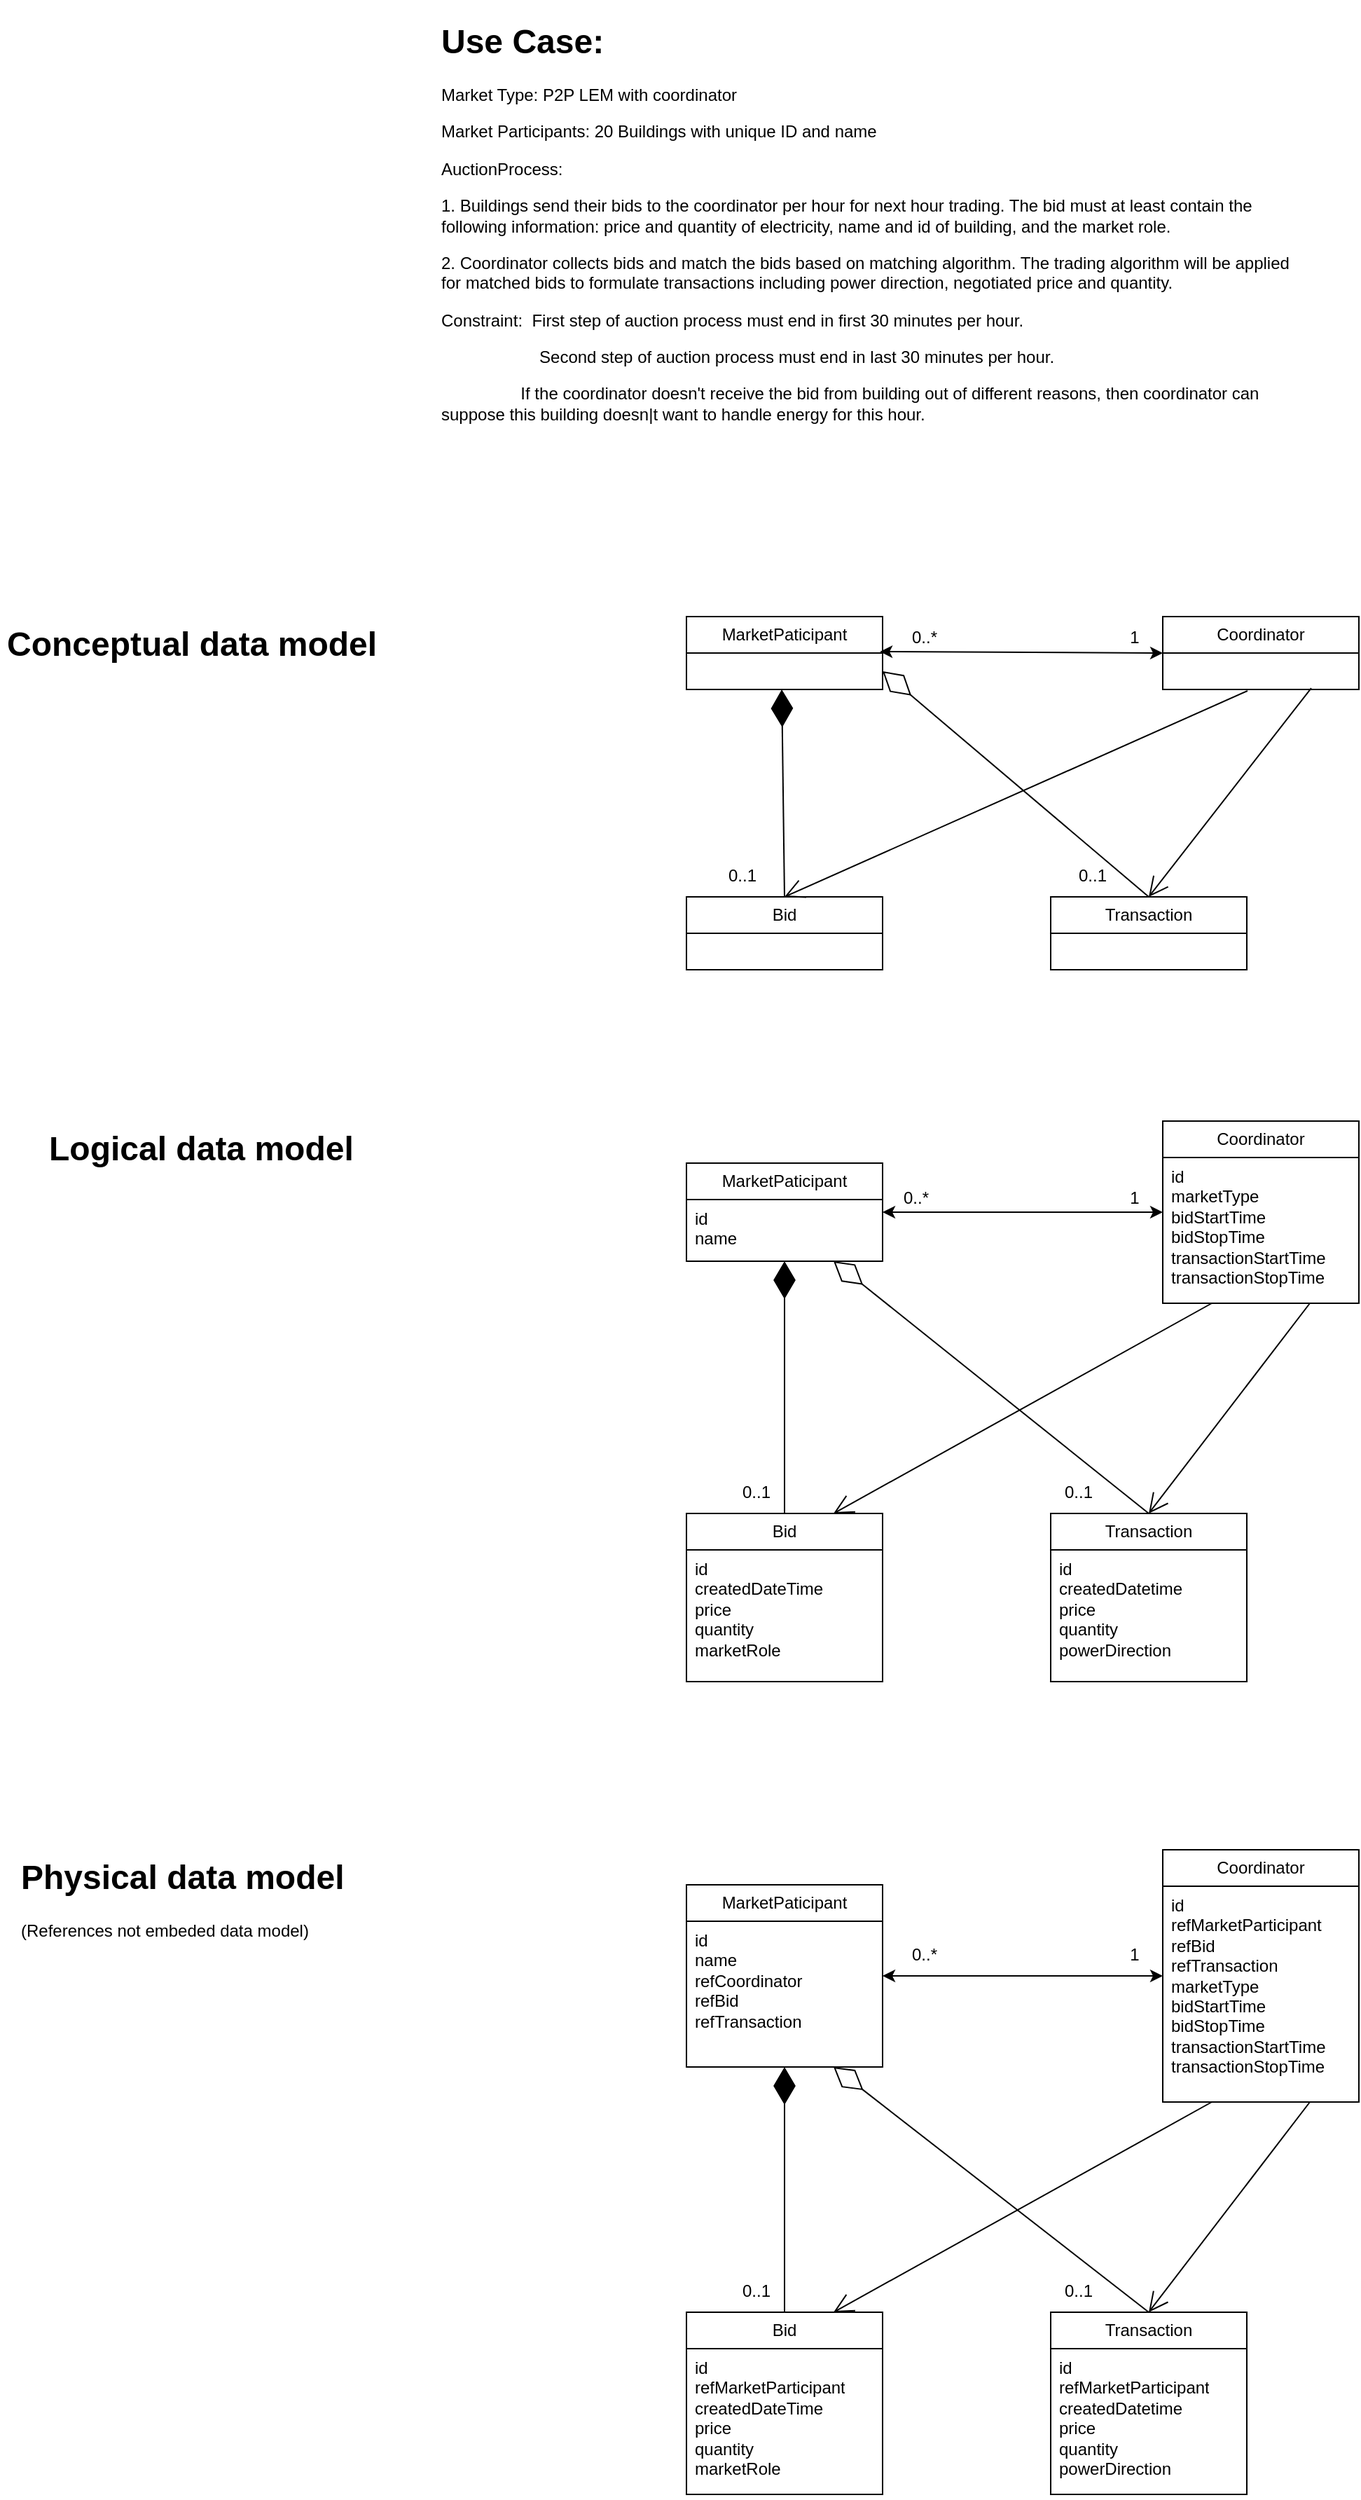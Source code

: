 <mxfile version="22.1.18" type="device">
  <diagram name="Seite-1" id="rK6TWpEyiHQMc9bacoaW">
    <mxGraphModel dx="2453" dy="1962" grid="1" gridSize="10" guides="1" tooltips="1" connect="1" arrows="1" fold="1" page="1" pageScale="1" pageWidth="827" pageHeight="1169" math="0" shadow="0">
      <root>
        <mxCell id="0" />
        <mxCell id="1" parent="0" />
        <mxCell id="q8lHJCpt_zSeylyc-MjG-5" value="&lt;h1&gt;Use Case:&lt;br&gt;&lt;/h1&gt;&lt;p&gt;Market Type: P2P LEM with coordinator&lt;/p&gt;&lt;p&gt;Market Participants: 20 Buildings with unique ID and name&lt;/p&gt;&lt;p&gt;AuctionProcess:&amp;nbsp;&lt;/p&gt;&lt;p&gt;1. Buildings send their bids to the coordinator per hour for next hour trading. The bid must at least contain the following information: price and quantity of electricity, name and id of building, and the market role.&lt;/p&gt;&lt;p&gt;2. Coordinator collects bids and match the bids based on matching algorithm. The trading algorithm will be applied for matched bids to formulate transactions including power direction, negotiated price and quantity.&lt;/p&gt;&lt;p&gt;Constraint:&amp;nbsp; First step of auction process must end in first 30 minutes per hour.&lt;/p&gt;&lt;p&gt;&lt;span style=&quot;white-space: pre;&quot;&gt;&#x9;&lt;/span&gt;&lt;span style=&quot;white-space: pre;&quot;&gt;&#x9;&lt;/span&gt;&amp;nbsp;&amp;nbsp;&amp;nbsp;&amp;nbsp; Second step of auction process must end in last 30 minutes per hour.&lt;br&gt;&lt;/p&gt;&lt;p&gt;&lt;span style=&quot;white-space: pre;&quot;&gt;&#x9;&lt;/span&gt;&lt;span style=&quot;white-space: pre;&quot;&gt;&#x9;&lt;/span&gt;&amp;nbsp;If the coordinator doesn&#39;t receive the bid from building out of different reasons, then coordinator can suppose this building doesn|t want to handle energy for this hour.&lt;br&gt;&lt;/p&gt;&lt;p&gt;&lt;br&gt;&lt;/p&gt;&lt;p&gt;&lt;br&gt;&lt;/p&gt;" style="text;html=1;strokeColor=none;fillColor=none;spacing=5;spacingTop=-20;whiteSpace=wrap;overflow=hidden;rounded=0;" vertex="1" parent="1">
          <mxGeometry x="40" y="-430" width="619.57" height="300" as="geometry" />
        </mxCell>
        <mxCell id="q8lHJCpt_zSeylyc-MjG-13" value="MarketPaticipant" style="swimlane;fontStyle=0;childLayout=stackLayout;horizontal=1;startSize=26;fillColor=none;horizontalStack=0;resizeParent=1;resizeParentMax=0;resizeLast=0;collapsible=1;marginBottom=0;whiteSpace=wrap;html=1;" vertex="1" parent="1">
          <mxGeometry x="220" width="140" height="52" as="geometry">
            <mxRectangle x="120" y="30" width="130" height="30" as="alternateBounds" />
          </mxGeometry>
        </mxCell>
        <mxCell id="q8lHJCpt_zSeylyc-MjG-14" value="&amp;nbsp;" style="text;strokeColor=none;fillColor=none;align=left;verticalAlign=top;spacingLeft=4;spacingRight=4;overflow=hidden;rotatable=0;points=[[0,0.5],[1,0.5]];portConstraint=eastwest;whiteSpace=wrap;html=1;" vertex="1" parent="q8lHJCpt_zSeylyc-MjG-13">
          <mxGeometry y="26" width="140" height="26" as="geometry" />
        </mxCell>
        <mxCell id="q8lHJCpt_zSeylyc-MjG-17" value="Coordinator" style="swimlane;fontStyle=0;childLayout=stackLayout;horizontal=1;startSize=26;fillColor=none;horizontalStack=0;resizeParent=1;resizeParentMax=0;resizeLast=0;collapsible=1;marginBottom=0;whiteSpace=wrap;html=1;" vertex="1" parent="1">
          <mxGeometry x="560" width="140" height="52" as="geometry">
            <mxRectangle x="120" y="30" width="130" height="30" as="alternateBounds" />
          </mxGeometry>
        </mxCell>
        <mxCell id="q8lHJCpt_zSeylyc-MjG-18" value="&amp;nbsp;" style="text;strokeColor=none;fillColor=none;align=left;verticalAlign=top;spacingLeft=4;spacingRight=4;overflow=hidden;rotatable=0;points=[[0,0.5],[1,0.5]];portConstraint=eastwest;whiteSpace=wrap;html=1;" vertex="1" parent="q8lHJCpt_zSeylyc-MjG-17">
          <mxGeometry y="26" width="140" height="26" as="geometry" />
        </mxCell>
        <mxCell id="q8lHJCpt_zSeylyc-MjG-19" value="Bid" style="swimlane;fontStyle=0;childLayout=stackLayout;horizontal=1;startSize=26;fillColor=none;horizontalStack=0;resizeParent=1;resizeParentMax=0;resizeLast=0;collapsible=1;marginBottom=0;whiteSpace=wrap;html=1;" vertex="1" parent="1">
          <mxGeometry x="220" y="200" width="140" height="52" as="geometry">
            <mxRectangle x="120" y="30" width="130" height="30" as="alternateBounds" />
          </mxGeometry>
        </mxCell>
        <mxCell id="q8lHJCpt_zSeylyc-MjG-21" value="Transaction" style="swimlane;fontStyle=0;childLayout=stackLayout;horizontal=1;startSize=26;fillColor=none;horizontalStack=0;resizeParent=1;resizeParentMax=0;resizeLast=0;collapsible=1;marginBottom=0;whiteSpace=wrap;html=1;" vertex="1" parent="1">
          <mxGeometry x="480.0" y="200" width="140" height="52" as="geometry">
            <mxRectangle x="120" y="30" width="130" height="30" as="alternateBounds" />
          </mxGeometry>
        </mxCell>
        <mxCell id="q8lHJCpt_zSeylyc-MjG-22" value="&amp;nbsp;" style="text;strokeColor=none;fillColor=none;align=left;verticalAlign=top;spacingLeft=4;spacingRight=4;overflow=hidden;rotatable=0;points=[[0,0.5],[1,0.5]];portConstraint=eastwest;whiteSpace=wrap;html=1;" vertex="1" parent="q8lHJCpt_zSeylyc-MjG-21">
          <mxGeometry y="26" width="140" height="26" as="geometry" />
        </mxCell>
        <mxCell id="q8lHJCpt_zSeylyc-MjG-26" value="" style="endArrow=diamondThin;endFill=1;endSize=24;html=1;rounded=0;entryX=0.486;entryY=1;entryDx=0;entryDy=0;entryPerimeter=0;exitX=0.5;exitY=0;exitDx=0;exitDy=0;" edge="1" parent="1" source="q8lHJCpt_zSeylyc-MjG-19" target="q8lHJCpt_zSeylyc-MjG-14">
          <mxGeometry width="160" relative="1" as="geometry">
            <mxPoint x="330" y="40" as="sourcePoint" />
            <mxPoint x="490" y="40" as="targetPoint" />
            <Array as="points" />
          </mxGeometry>
        </mxCell>
        <mxCell id="q8lHJCpt_zSeylyc-MjG-27" value="" style="endArrow=classic;startArrow=classic;html=1;rounded=0;exitX=0.986;exitY=-0.038;exitDx=0;exitDy=0;exitPerimeter=0;entryX=0;entryY=0.5;entryDx=0;entryDy=0;" edge="1" parent="1" source="q8lHJCpt_zSeylyc-MjG-14" target="q8lHJCpt_zSeylyc-MjG-17">
          <mxGeometry width="50" height="50" relative="1" as="geometry">
            <mxPoint x="460" y="70" as="sourcePoint" />
            <mxPoint x="490" y="60" as="targetPoint" />
          </mxGeometry>
        </mxCell>
        <mxCell id="q8lHJCpt_zSeylyc-MjG-28" value="" style="endArrow=diamondThin;endFill=0;endSize=24;html=1;rounded=0;exitX=0.5;exitY=0;exitDx=0;exitDy=0;entryX=1;entryY=0.5;entryDx=0;entryDy=0;" edge="1" parent="1" source="q8lHJCpt_zSeylyc-MjG-21" target="q8lHJCpt_zSeylyc-MjG-14">
          <mxGeometry width="160" relative="1" as="geometry">
            <mxPoint x="330" y="40" as="sourcePoint" />
            <mxPoint x="370" y="90" as="targetPoint" />
          </mxGeometry>
        </mxCell>
        <mxCell id="q8lHJCpt_zSeylyc-MjG-29" value="" style="endArrow=open;endFill=1;endSize=12;html=1;rounded=0;entryX=0.5;entryY=0;entryDx=0;entryDy=0;exitX=0.432;exitY=1.038;exitDx=0;exitDy=0;exitPerimeter=0;" edge="1" parent="1" source="q8lHJCpt_zSeylyc-MjG-18" target="q8lHJCpt_zSeylyc-MjG-19">
          <mxGeometry width="160" relative="1" as="geometry">
            <mxPoint x="520" y="70" as="sourcePoint" />
            <mxPoint x="490" y="40" as="targetPoint" />
          </mxGeometry>
        </mxCell>
        <mxCell id="q8lHJCpt_zSeylyc-MjG-30" value="" style="endArrow=open;endFill=1;endSize=12;html=1;rounded=0;entryX=0.5;entryY=0;entryDx=0;entryDy=0;exitX=0.757;exitY=0.962;exitDx=0;exitDy=0;exitPerimeter=0;" edge="1" parent="1" source="q8lHJCpt_zSeylyc-MjG-18" target="q8lHJCpt_zSeylyc-MjG-21">
          <mxGeometry width="160" relative="1" as="geometry">
            <mxPoint x="580" y="90" as="sourcePoint" />
            <mxPoint x="490" y="40" as="targetPoint" />
          </mxGeometry>
        </mxCell>
        <mxCell id="q8lHJCpt_zSeylyc-MjG-31" value="1" style="text;html=1;strokeColor=none;fillColor=none;align=center;verticalAlign=middle;whiteSpace=wrap;rounded=0;" vertex="1" parent="1">
          <mxGeometry x="530" width="20" height="30" as="geometry" />
        </mxCell>
        <mxCell id="q8lHJCpt_zSeylyc-MjG-32" value="0..*" style="text;html=1;strokeColor=none;fillColor=none;align=center;verticalAlign=middle;whiteSpace=wrap;rounded=0;" vertex="1" parent="1">
          <mxGeometry x="360" width="60" height="30" as="geometry" />
        </mxCell>
        <mxCell id="q8lHJCpt_zSeylyc-MjG-34" value="0..1" style="text;html=1;strokeColor=none;fillColor=none;align=center;verticalAlign=middle;whiteSpace=wrap;rounded=0;" vertex="1" parent="1">
          <mxGeometry x="250" y="170" width="20" height="30" as="geometry" />
        </mxCell>
        <mxCell id="q8lHJCpt_zSeylyc-MjG-35" value="0..1" style="text;html=1;strokeColor=none;fillColor=none;align=center;verticalAlign=middle;whiteSpace=wrap;rounded=0;" vertex="1" parent="1">
          <mxGeometry x="500" y="170" width="20" height="30" as="geometry" />
        </mxCell>
        <mxCell id="q8lHJCpt_zSeylyc-MjG-36" value="&lt;h1&gt;Conceptual data model&lt;/h1&gt;" style="text;html=1;strokeColor=none;fillColor=none;spacing=5;spacingTop=-20;whiteSpace=wrap;overflow=hidden;rounded=0;" vertex="1" parent="1">
          <mxGeometry x="-270" width="320" height="80" as="geometry" />
        </mxCell>
        <mxCell id="q8lHJCpt_zSeylyc-MjG-38" value="&lt;h1&gt;Logical data model&lt;/h1&gt;" style="text;html=1;strokeColor=none;fillColor=none;spacing=5;spacingTop=-20;whiteSpace=wrap;overflow=hidden;rounded=0;" vertex="1" parent="1">
          <mxGeometry x="-240" y="360" width="240" height="80" as="geometry" />
        </mxCell>
        <mxCell id="q8lHJCpt_zSeylyc-MjG-39" value="MarketPaticipant" style="swimlane;fontStyle=0;childLayout=stackLayout;horizontal=1;startSize=26;fillColor=none;horizontalStack=0;resizeParent=1;resizeParentMax=0;resizeLast=0;collapsible=1;marginBottom=0;whiteSpace=wrap;html=1;" vertex="1" parent="1">
          <mxGeometry x="220" y="390" width="140" height="70" as="geometry">
            <mxRectangle x="120" y="30" width="130" height="30" as="alternateBounds" />
          </mxGeometry>
        </mxCell>
        <mxCell id="q8lHJCpt_zSeylyc-MjG-40" value="id&lt;br&gt;name" style="text;strokeColor=none;fillColor=none;align=left;verticalAlign=top;spacingLeft=4;spacingRight=4;overflow=hidden;rotatable=0;points=[[0,0.5],[1,0.5]];portConstraint=eastwest;whiteSpace=wrap;html=1;" vertex="1" parent="q8lHJCpt_zSeylyc-MjG-39">
          <mxGeometry y="26" width="140" height="44" as="geometry" />
        </mxCell>
        <mxCell id="q8lHJCpt_zSeylyc-MjG-41" value="Coordinator" style="swimlane;fontStyle=0;childLayout=stackLayout;horizontal=1;startSize=26;fillColor=none;horizontalStack=0;resizeParent=1;resizeParentMax=0;resizeLast=0;collapsible=1;marginBottom=0;whiteSpace=wrap;html=1;" vertex="1" parent="1">
          <mxGeometry x="560" y="360" width="140" height="130" as="geometry">
            <mxRectangle x="120" y="30" width="130" height="30" as="alternateBounds" />
          </mxGeometry>
        </mxCell>
        <mxCell id="q8lHJCpt_zSeylyc-MjG-42" value="id&lt;br&gt;marketType&lt;br&gt;bidStartTime&lt;br&gt;bidStopTime&lt;br&gt;transactionStartTime&lt;br&gt;transactionStopTime" style="text;strokeColor=none;fillColor=none;align=left;verticalAlign=top;spacingLeft=4;spacingRight=4;overflow=hidden;rotatable=0;points=[[0,0.5],[1,0.5]];portConstraint=eastwest;whiteSpace=wrap;html=1;" vertex="1" parent="q8lHJCpt_zSeylyc-MjG-41">
          <mxGeometry y="26" width="140" height="104" as="geometry" />
        </mxCell>
        <mxCell id="q8lHJCpt_zSeylyc-MjG-44" value="Transaction" style="swimlane;fontStyle=0;childLayout=stackLayout;horizontal=1;startSize=26;fillColor=none;horizontalStack=0;resizeParent=1;resizeParentMax=0;resizeLast=0;collapsible=1;marginBottom=0;whiteSpace=wrap;html=1;" vertex="1" parent="1">
          <mxGeometry x="480" y="640" width="140" height="120" as="geometry">
            <mxRectangle x="120" y="30" width="130" height="30" as="alternateBounds" />
          </mxGeometry>
        </mxCell>
        <mxCell id="q8lHJCpt_zSeylyc-MjG-45" value="id&lt;br&gt;createdDatetime&lt;br&gt;price&lt;br&gt;quantity&lt;br&gt;powerDirection&lt;br&gt;" style="text;strokeColor=none;fillColor=none;align=left;verticalAlign=top;spacingLeft=4;spacingRight=4;overflow=hidden;rotatable=0;points=[[0,0.5],[1,0.5]];portConstraint=eastwest;whiteSpace=wrap;html=1;" vertex="1" parent="q8lHJCpt_zSeylyc-MjG-44">
          <mxGeometry y="26" width="140" height="94" as="geometry" />
        </mxCell>
        <mxCell id="q8lHJCpt_zSeylyc-MjG-46" value="" style="endArrow=diamondThin;endFill=1;endSize=24;html=1;rounded=0;entryX=0.5;entryY=1;entryDx=0;entryDy=0;exitX=0.5;exitY=0;exitDx=0;exitDy=0;" edge="1" parent="1" source="q8lHJCpt_zSeylyc-MjG-59" target="q8lHJCpt_zSeylyc-MjG-39">
          <mxGeometry width="160" relative="1" as="geometry">
            <mxPoint x="290" y="560" as="sourcePoint" />
            <mxPoint x="490" y="400" as="targetPoint" />
            <Array as="points" />
          </mxGeometry>
        </mxCell>
        <mxCell id="q8lHJCpt_zSeylyc-MjG-47" value="" style="endArrow=classic;startArrow=classic;html=1;rounded=0;entryX=0;entryY=0.5;entryDx=0;entryDy=0;exitX=1;exitY=0.5;exitDx=0;exitDy=0;" edge="1" parent="1" source="q8lHJCpt_zSeylyc-MjG-39" target="q8lHJCpt_zSeylyc-MjG-41">
          <mxGeometry width="50" height="50" relative="1" as="geometry">
            <mxPoint x="360" y="410" as="sourcePoint" />
            <mxPoint x="561.96" y="391.05" as="targetPoint" />
          </mxGeometry>
        </mxCell>
        <mxCell id="q8lHJCpt_zSeylyc-MjG-48" value="" style="endArrow=diamondThin;endFill=0;endSize=24;html=1;rounded=0;exitX=0.5;exitY=0;exitDx=0;exitDy=0;entryX=0.75;entryY=1;entryDx=0;entryDy=0;" edge="1" parent="1" source="q8lHJCpt_zSeylyc-MjG-44" target="q8lHJCpt_zSeylyc-MjG-39">
          <mxGeometry width="160" relative="1" as="geometry">
            <mxPoint x="330" y="400" as="sourcePoint" />
            <mxPoint x="370" y="450" as="targetPoint" />
          </mxGeometry>
        </mxCell>
        <mxCell id="q8lHJCpt_zSeylyc-MjG-49" value="" style="endArrow=open;endFill=1;endSize=12;html=1;rounded=0;entryX=0.75;entryY=0;entryDx=0;entryDy=0;exitX=0.25;exitY=1;exitDx=0;exitDy=0;" edge="1" parent="1" source="q8lHJCpt_zSeylyc-MjG-41" target="q8lHJCpt_zSeylyc-MjG-59">
          <mxGeometry width="160" relative="1" as="geometry">
            <mxPoint x="520" y="430" as="sourcePoint" />
            <mxPoint x="290" y="560" as="targetPoint" />
          </mxGeometry>
        </mxCell>
        <mxCell id="q8lHJCpt_zSeylyc-MjG-50" value="" style="endArrow=open;endFill=1;endSize=12;html=1;rounded=0;entryX=0.5;entryY=0;entryDx=0;entryDy=0;exitX=0.75;exitY=1;exitDx=0;exitDy=0;" edge="1" parent="1" source="q8lHJCpt_zSeylyc-MjG-41" target="q8lHJCpt_zSeylyc-MjG-44">
          <mxGeometry width="160" relative="1" as="geometry">
            <mxPoint x="580" y="450" as="sourcePoint" />
            <mxPoint x="490" y="400" as="targetPoint" />
          </mxGeometry>
        </mxCell>
        <mxCell id="q8lHJCpt_zSeylyc-MjG-51" value="1" style="text;html=1;strokeColor=none;fillColor=none;align=center;verticalAlign=middle;whiteSpace=wrap;rounded=0;" vertex="1" parent="1">
          <mxGeometry x="530" y="400" width="20" height="30" as="geometry" />
        </mxCell>
        <mxCell id="q8lHJCpt_zSeylyc-MjG-52" value="0..*" style="text;html=1;strokeColor=none;fillColor=none;align=center;verticalAlign=middle;whiteSpace=wrap;rounded=0;" vertex="1" parent="1">
          <mxGeometry x="354" y="400" width="60" height="30" as="geometry" />
        </mxCell>
        <mxCell id="q8lHJCpt_zSeylyc-MjG-53" value="0..1" style="text;html=1;strokeColor=none;fillColor=none;align=center;verticalAlign=middle;whiteSpace=wrap;rounded=0;" vertex="1" parent="1">
          <mxGeometry x="260" y="610" width="20" height="30" as="geometry" />
        </mxCell>
        <mxCell id="q8lHJCpt_zSeylyc-MjG-54" value="0..1" style="text;html=1;strokeColor=none;fillColor=none;align=center;verticalAlign=middle;whiteSpace=wrap;rounded=0;" vertex="1" parent="1">
          <mxGeometry x="490" y="610" width="20" height="30" as="geometry" />
        </mxCell>
        <mxCell id="q8lHJCpt_zSeylyc-MjG-59" value="Bid" style="swimlane;fontStyle=0;childLayout=stackLayout;horizontal=1;startSize=26;fillColor=none;horizontalStack=0;resizeParent=1;resizeParentMax=0;resizeLast=0;collapsible=1;marginBottom=0;whiteSpace=wrap;html=1;" vertex="1" parent="1">
          <mxGeometry x="220.0" y="640" width="140" height="120" as="geometry">
            <mxRectangle x="120" y="30" width="130" height="30" as="alternateBounds" />
          </mxGeometry>
        </mxCell>
        <mxCell id="q8lHJCpt_zSeylyc-MjG-60" value="id&lt;br&gt;createdDateTime&lt;br&gt;price&lt;br&gt;quantity&lt;br&gt;marketRole&lt;br&gt;" style="text;strokeColor=none;fillColor=none;align=left;verticalAlign=top;spacingLeft=4;spacingRight=4;overflow=hidden;rotatable=0;points=[[0,0.5],[1,0.5]];portConstraint=eastwest;whiteSpace=wrap;html=1;" vertex="1" parent="q8lHJCpt_zSeylyc-MjG-59">
          <mxGeometry y="26" width="140" height="94" as="geometry" />
        </mxCell>
        <mxCell id="q8lHJCpt_zSeylyc-MjG-61" value="&lt;h1&gt;Physical data model&lt;/h1&gt;&lt;div&gt;(References not embeded data model)&lt;/div&gt;" style="text;html=1;strokeColor=none;fillColor=none;spacing=5;spacingTop=-20;whiteSpace=wrap;overflow=hidden;rounded=0;" vertex="1" parent="1">
          <mxGeometry x="-260" y="880" width="260" height="80" as="geometry" />
        </mxCell>
        <mxCell id="q8lHJCpt_zSeylyc-MjG-62" value="MarketPaticipant" style="swimlane;fontStyle=0;childLayout=stackLayout;horizontal=1;startSize=26;fillColor=none;horizontalStack=0;resizeParent=1;resizeParentMax=0;resizeLast=0;collapsible=1;marginBottom=0;whiteSpace=wrap;html=1;" vertex="1" parent="1">
          <mxGeometry x="220" y="905" width="140" height="130" as="geometry">
            <mxRectangle x="120" y="30" width="130" height="30" as="alternateBounds" />
          </mxGeometry>
        </mxCell>
        <mxCell id="q8lHJCpt_zSeylyc-MjG-63" value="id&lt;br&gt;name&lt;br&gt;refCoordinator&lt;br&gt;refBid&lt;br&gt;refTransaction" style="text;strokeColor=none;fillColor=none;align=left;verticalAlign=top;spacingLeft=4;spacingRight=4;overflow=hidden;rotatable=0;points=[[0,0.5],[1,0.5]];portConstraint=eastwest;whiteSpace=wrap;html=1;" vertex="1" parent="q8lHJCpt_zSeylyc-MjG-62">
          <mxGeometry y="26" width="140" height="104" as="geometry" />
        </mxCell>
        <mxCell id="q8lHJCpt_zSeylyc-MjG-64" value="Coordinator" style="swimlane;fontStyle=0;childLayout=stackLayout;horizontal=1;startSize=26;fillColor=none;horizontalStack=0;resizeParent=1;resizeParentMax=0;resizeLast=0;collapsible=1;marginBottom=0;whiteSpace=wrap;html=1;" vertex="1" parent="1">
          <mxGeometry x="560" y="880" width="140" height="180" as="geometry">
            <mxRectangle x="120" y="30" width="130" height="30" as="alternateBounds" />
          </mxGeometry>
        </mxCell>
        <mxCell id="q8lHJCpt_zSeylyc-MjG-65" value="id&lt;br&gt;refMarketParticipant&lt;br&gt;refBid&lt;br&gt;refTransaction&lt;br&gt;marketType&lt;br&gt;bidStartTime&lt;br&gt;bidStopTime&lt;br&gt;transactionStartTime&lt;br&gt;transactionStopTime" style="text;strokeColor=none;fillColor=none;align=left;verticalAlign=top;spacingLeft=4;spacingRight=4;overflow=hidden;rotatable=0;points=[[0,0.5],[1,0.5]];portConstraint=eastwest;whiteSpace=wrap;html=1;" vertex="1" parent="q8lHJCpt_zSeylyc-MjG-64">
          <mxGeometry y="26" width="140" height="154" as="geometry" />
        </mxCell>
        <mxCell id="q8lHJCpt_zSeylyc-MjG-66" value="Transaction" style="swimlane;fontStyle=0;childLayout=stackLayout;horizontal=1;startSize=26;fillColor=none;horizontalStack=0;resizeParent=1;resizeParentMax=0;resizeLast=0;collapsible=1;marginBottom=0;whiteSpace=wrap;html=1;" vertex="1" parent="1">
          <mxGeometry x="480" y="1210" width="140" height="130" as="geometry">
            <mxRectangle x="120" y="30" width="130" height="30" as="alternateBounds" />
          </mxGeometry>
        </mxCell>
        <mxCell id="q8lHJCpt_zSeylyc-MjG-67" value="id&lt;br&gt;refMarketParticipant&lt;br&gt;createdDatetime&lt;br&gt;price&lt;br&gt;quantity&lt;br&gt;powerDirection" style="text;strokeColor=none;fillColor=none;align=left;verticalAlign=top;spacingLeft=4;spacingRight=4;overflow=hidden;rotatable=0;points=[[0,0.5],[1,0.5]];portConstraint=eastwest;whiteSpace=wrap;html=1;" vertex="1" parent="q8lHJCpt_zSeylyc-MjG-66">
          <mxGeometry y="26" width="140" height="104" as="geometry" />
        </mxCell>
        <mxCell id="q8lHJCpt_zSeylyc-MjG-68" value="" style="endArrow=diamondThin;endFill=1;endSize=24;html=1;rounded=0;entryX=0.5;entryY=1;entryDx=0;entryDy=0;exitX=0.5;exitY=0;exitDx=0;exitDy=0;" edge="1" parent="1" source="q8lHJCpt_zSeylyc-MjG-77" target="q8lHJCpt_zSeylyc-MjG-62">
          <mxGeometry width="160" relative="1" as="geometry">
            <mxPoint x="290" y="1080" as="sourcePoint" />
            <mxPoint x="490" y="920" as="targetPoint" />
            <Array as="points" />
          </mxGeometry>
        </mxCell>
        <mxCell id="q8lHJCpt_zSeylyc-MjG-69" value="" style="endArrow=classic;startArrow=classic;html=1;rounded=0;entryX=0;entryY=0.5;entryDx=0;entryDy=0;exitX=1;exitY=0.5;exitDx=0;exitDy=0;" edge="1" parent="1" source="q8lHJCpt_zSeylyc-MjG-62" target="q8lHJCpt_zSeylyc-MjG-64">
          <mxGeometry width="50" height="50" relative="1" as="geometry">
            <mxPoint x="360" y="930" as="sourcePoint" />
            <mxPoint x="561.96" y="911.05" as="targetPoint" />
          </mxGeometry>
        </mxCell>
        <mxCell id="q8lHJCpt_zSeylyc-MjG-70" value="" style="endArrow=diamondThin;endFill=0;endSize=24;html=1;rounded=0;exitX=0.5;exitY=0;exitDx=0;exitDy=0;entryX=0.75;entryY=1;entryDx=0;entryDy=0;" edge="1" parent="1" source="q8lHJCpt_zSeylyc-MjG-66" target="q8lHJCpt_zSeylyc-MjG-62">
          <mxGeometry width="160" relative="1" as="geometry">
            <mxPoint x="330" y="920" as="sourcePoint" />
            <mxPoint x="370" y="970" as="targetPoint" />
          </mxGeometry>
        </mxCell>
        <mxCell id="q8lHJCpt_zSeylyc-MjG-71" value="" style="endArrow=open;endFill=1;endSize=12;html=1;rounded=0;entryX=0.75;entryY=0;entryDx=0;entryDy=0;exitX=0.25;exitY=1;exitDx=0;exitDy=0;" edge="1" parent="1" source="q8lHJCpt_zSeylyc-MjG-64" target="q8lHJCpt_zSeylyc-MjG-77">
          <mxGeometry width="160" relative="1" as="geometry">
            <mxPoint x="520" y="950" as="sourcePoint" />
            <mxPoint x="290" y="1080" as="targetPoint" />
          </mxGeometry>
        </mxCell>
        <mxCell id="q8lHJCpt_zSeylyc-MjG-72" value="" style="endArrow=open;endFill=1;endSize=12;html=1;rounded=0;entryX=0.5;entryY=0;entryDx=0;entryDy=0;exitX=0.75;exitY=1;exitDx=0;exitDy=0;" edge="1" parent="1" source="q8lHJCpt_zSeylyc-MjG-64" target="q8lHJCpt_zSeylyc-MjG-66">
          <mxGeometry width="160" relative="1" as="geometry">
            <mxPoint x="580" y="970" as="sourcePoint" />
            <mxPoint x="490" y="920" as="targetPoint" />
          </mxGeometry>
        </mxCell>
        <mxCell id="q8lHJCpt_zSeylyc-MjG-73" value="1" style="text;html=1;strokeColor=none;fillColor=none;align=center;verticalAlign=middle;whiteSpace=wrap;rounded=0;" vertex="1" parent="1">
          <mxGeometry x="530" y="940" width="20" height="30" as="geometry" />
        </mxCell>
        <mxCell id="q8lHJCpt_zSeylyc-MjG-74" value="0..*" style="text;html=1;strokeColor=none;fillColor=none;align=center;verticalAlign=middle;whiteSpace=wrap;rounded=0;" vertex="1" parent="1">
          <mxGeometry x="360" y="940" width="60" height="30" as="geometry" />
        </mxCell>
        <mxCell id="q8lHJCpt_zSeylyc-MjG-75" value="0..1" style="text;html=1;strokeColor=none;fillColor=none;align=center;verticalAlign=middle;whiteSpace=wrap;rounded=0;" vertex="1" parent="1">
          <mxGeometry x="260" y="1180" width="20" height="30" as="geometry" />
        </mxCell>
        <mxCell id="q8lHJCpt_zSeylyc-MjG-76" value="0..1" style="text;html=1;strokeColor=none;fillColor=none;align=center;verticalAlign=middle;whiteSpace=wrap;rounded=0;" vertex="1" parent="1">
          <mxGeometry x="490" y="1180" width="20" height="30" as="geometry" />
        </mxCell>
        <mxCell id="q8lHJCpt_zSeylyc-MjG-77" value="Bid" style="swimlane;fontStyle=0;childLayout=stackLayout;horizontal=1;startSize=26;fillColor=none;horizontalStack=0;resizeParent=1;resizeParentMax=0;resizeLast=0;collapsible=1;marginBottom=0;whiteSpace=wrap;html=1;" vertex="1" parent="1">
          <mxGeometry x="220.0" y="1210" width="140" height="130" as="geometry">
            <mxRectangle x="120" y="30" width="130" height="30" as="alternateBounds" />
          </mxGeometry>
        </mxCell>
        <mxCell id="q8lHJCpt_zSeylyc-MjG-78" value="id&lt;br&gt;refMarketParticipant&lt;br&gt;createdDateTime&lt;br&gt;price&lt;br&gt;quantity&lt;br&gt;marketRole" style="text;strokeColor=none;fillColor=none;align=left;verticalAlign=top;spacingLeft=4;spacingRight=4;overflow=hidden;rotatable=0;points=[[0,0.5],[1,0.5]];portConstraint=eastwest;whiteSpace=wrap;html=1;" vertex="1" parent="q8lHJCpt_zSeylyc-MjG-77">
          <mxGeometry y="26" width="140" height="104" as="geometry" />
        </mxCell>
      </root>
    </mxGraphModel>
  </diagram>
</mxfile>
